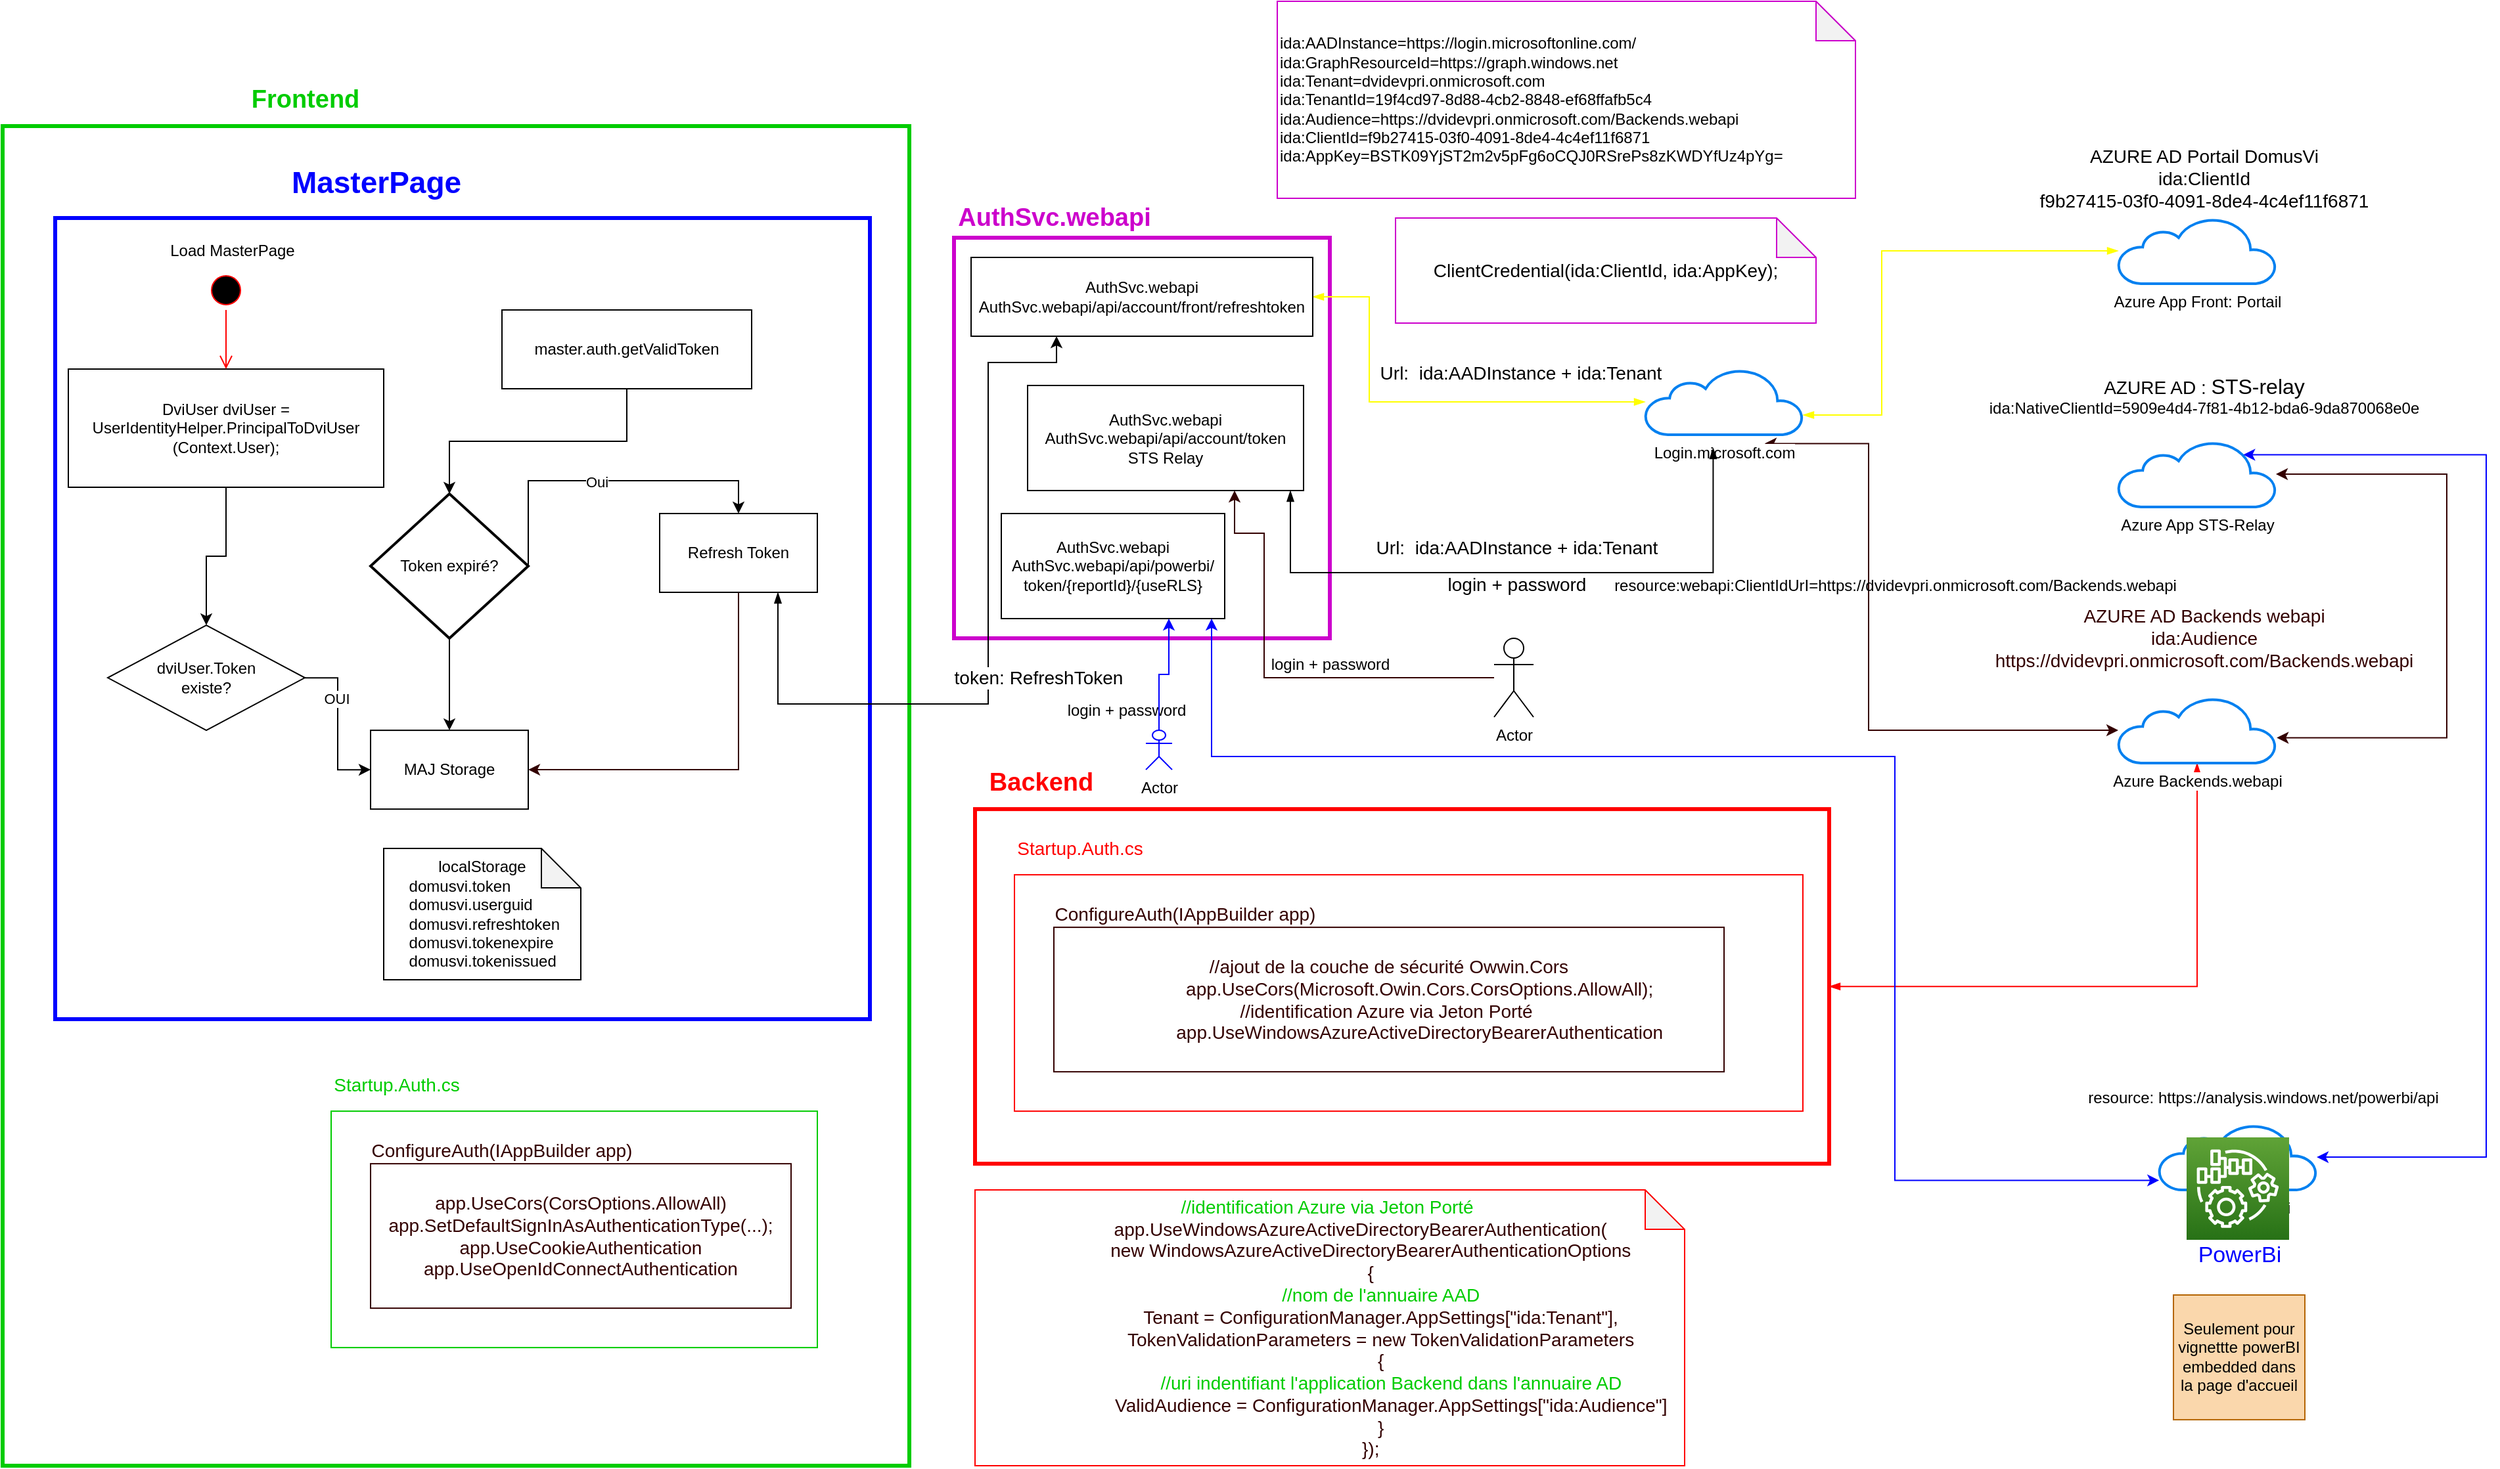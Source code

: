 <mxfile version="13.7.3" type="device" pages="3"><diagram id="mzvX_G4j-OGyzRgHQ0ts" name="Gestion Token"><mxGraphModel dx="1847" dy="588" grid="1" gridSize="10" guides="1" tooltips="1" connect="1" arrows="1" fold="1" page="1" pageScale="1" pageWidth="827" pageHeight="1169" math="0" shadow="0"><root><mxCell id="0"/><mxCell id="1" parent="0"/><mxCell id="kysP2_PFu-8Up1t_TL4e-72" value="&lt;font style=&quot;font-size: 14px&quot;&gt;Url:&amp;nbsp; ida:AADInstance + ida:Tenant&lt;br&gt;login + password&lt;br&gt;&lt;/font&gt;" style="edgeLabel;html=1;align=center;verticalAlign=middle;resizable=0;points=[];fontSize=23;" parent="1" vertex="1" connectable="0"><mxGeometry x="690.002" y="405" as="geometry"><mxPoint x="2" y="37" as="offset"/></mxGeometry></mxCell><mxCell id="kysP2_PFu-8Up1t_TL4e-67" value="" style="rounded=0;whiteSpace=wrap;html=1;align=center;fillColor=none;strokeWidth=3;strokeColor=#CC00CC;" parent="1" vertex="1"><mxGeometry x="264" y="195" width="286" height="305" as="geometry"/></mxCell><mxCell id="kysP2_PFu-8Up1t_TL4e-64" style="edgeStyle=orthogonalEdgeStyle;rounded=0;orthogonalLoop=1;jettySize=auto;html=1;startArrow=blockThin;startFill=1;endArrow=blockThin;endFill=1;fontSize=14;fontColor=#00CC00;strokeColor=#FF0000;" parent="1" source="kysP2_PFu-8Up1t_TL4e-59" target="kysP2_PFu-8Up1t_TL4e-5" edge="1"><mxGeometry relative="1" as="geometry"/></mxCell><mxCell id="kysP2_PFu-8Up1t_TL4e-59" value="" style="rounded=0;whiteSpace=wrap;html=1;align=center;fillColor=none;strokeWidth=3;strokeColor=#FF0000;" parent="1" vertex="1"><mxGeometry x="280" y="630.06" width="650" height="270" as="geometry"/></mxCell><mxCell id="kysP2_PFu-8Up1t_TL4e-41" value="" style="rounded=0;whiteSpace=wrap;html=1;align=center;fillColor=none;strokeWidth=3;strokeColor=#00CC00;" parent="1" vertex="1"><mxGeometry x="-460" y="110" width="690" height="1020" as="geometry"/></mxCell><mxCell id="kysP2_PFu-8Up1t_TL4e-17" value="" style="rounded=0;whiteSpace=wrap;html=1;align=center;fillColor=none;strokeWidth=3;strokeColor=#0000FF;" parent="1" vertex="1"><mxGeometry x="-420" y="180" width="620" height="610" as="geometry"/></mxCell><mxCell id="kysP2_PFu-8Up1t_TL4e-2" value="Azure App Front: Portail" style="html=1;verticalLabelPosition=bottom;align=center;labelBackgroundColor=#ffffff;verticalAlign=top;strokeWidth=2;strokeColor=#0080F0;shadow=0;dashed=0;shape=mxgraph.ios7.icons.cloud;" parent="1" vertex="1"><mxGeometry x="1150" y="180" width="120" height="50" as="geometry"/></mxCell><mxCell id="qu-KlJPZAXGwBRb_tWHG-12" style="edgeStyle=elbowEdgeStyle;rounded=0;orthogonalLoop=1;jettySize=auto;html=1;entryX=0.758;entryY=1.135;entryDx=0;entryDy=0;entryPerimeter=0;startArrow=classic;startFill=1;strokeColor=#330000;" parent="1" source="kysP2_PFu-8Up1t_TL4e-5" target="kysP2_PFu-8Up1t_TL4e-6" edge="1"><mxGeometry relative="1" as="geometry"><Array as="points"><mxPoint x="960" y="460"/></Array></mxGeometry></mxCell><mxCell id="kysP2_PFu-8Up1t_TL4e-5" value="Azure Backends.webapi" style="html=1;verticalLabelPosition=bottom;align=center;labelBackgroundColor=#ffffff;verticalAlign=top;strokeWidth=2;strokeColor=#0080F0;shadow=0;dashed=0;shape=mxgraph.ios7.icons.cloud;" parent="1" vertex="1"><mxGeometry x="1150" y="545" width="120" height="50" as="geometry"/></mxCell><mxCell id="kysP2_PFu-8Up1t_TL4e-33" style="edgeStyle=orthogonalEdgeStyle;rounded=0;orthogonalLoop=1;jettySize=auto;html=1;entryX=1;entryY=0.5;entryDx=0;entryDy=0;startArrow=blockThin;startFill=1;endArrow=blockThin;endFill=1;fontSize=23;strokeColor=#FFFF00;" parent="1" source="kysP2_PFu-8Up1t_TL4e-6" target="kysP2_PFu-8Up1t_TL4e-8" edge="1"><mxGeometry relative="1" as="geometry"><Array as="points"><mxPoint x="580" y="320"/><mxPoint x="580" y="240"/></Array></mxGeometry></mxCell><mxCell id="kysP2_PFu-8Up1t_TL4e-34" value="&lt;font style=&quot;font-size: 14px&quot;&gt;Url:&amp;nbsp; ida:AADInstance + ida:Tenant&lt;/font&gt;" style="edgeLabel;html=1;align=center;verticalAlign=middle;resizable=0;points=[];fontSize=23;" parent="kysP2_PFu-8Up1t_TL4e-33" vertex="1" connectable="0"><mxGeometry x="-0.221" y="2" relative="1" as="geometry"><mxPoint x="34.71" y="-27" as="offset"/></mxGeometry></mxCell><mxCell id="kysP2_PFu-8Up1t_TL4e-38" style="edgeStyle=orthogonalEdgeStyle;rounded=0;orthogonalLoop=1;jettySize=auto;html=1;startArrow=blockThin;startFill=1;endArrow=blockThin;endFill=1;fontSize=14;strokeColor=#FFFF00;" parent="1" source="kysP2_PFu-8Up1t_TL4e-6" target="kysP2_PFu-8Up1t_TL4e-2" edge="1"><mxGeometry relative="1" as="geometry"><Array as="points"><mxPoint x="970" y="330"/><mxPoint x="970" y="205"/></Array></mxGeometry></mxCell><mxCell id="kysP2_PFu-8Up1t_TL4e-6" value="Login.microsoft.com" style="html=1;verticalLabelPosition=bottom;align=center;labelBackgroundColor=#ffffff;verticalAlign=top;strokeWidth=2;strokeColor=#0080F0;shadow=0;dashed=0;shape=mxgraph.ios7.icons.cloud;" parent="1" vertex="1"><mxGeometry x="790" y="295" width="120" height="50" as="geometry"/></mxCell><mxCell id="kysP2_PFu-8Up1t_TL4e-7" value="&lt;div&gt;ida:AADInstance=https://login.microsoftonline.com/&lt;/div&gt;&lt;div&gt;ida:GraphResourceId=https://graph.windows.net&lt;/div&gt;&lt;div&gt;ida:Tenant=dvidevpri.onmicrosoft.com&lt;/div&gt;&lt;div&gt;ida:TenantId=19f4cd97-8d88-4cb2-8848-ef68ffafb5c4&lt;/div&gt;&lt;div&gt;ida:Audience=https://dvidevpri.onmicrosoft.com/Backends.webapi&lt;/div&gt;&lt;div&gt;ida:ClientId=f9b27415-03f0-4091-8de4-4c4ef11f6871&lt;/div&gt;&lt;div&gt;ida:AppKey=BSTK09YjST2m2v5pFg6oCQJ0RSrePs8zKWDYfUz4pYg=&lt;br&gt;&lt;/div&gt;" style="shape=note;whiteSpace=wrap;html=1;backgroundOutline=1;darkOpacity=0.05;align=left;strokeColor=#CC00CC;" parent="1" vertex="1"><mxGeometry x="510" y="15" width="440" height="150" as="geometry"/></mxCell><mxCell id="kysP2_PFu-8Up1t_TL4e-8" value="AuthSvc.webapi&lt;br&gt;AuthSvc.webapi/api/account/front/refreshtoken" style="rounded=0;whiteSpace=wrap;html=1;" parent="1" vertex="1"><mxGeometry x="277" y="210" width="260" height="60" as="geometry"/></mxCell><mxCell id="kysP2_PFu-8Up1t_TL4e-12" style="edgeStyle=elbowEdgeStyle;rounded=0;orthogonalLoop=1;jettySize=auto;html=1;entryX=0.5;entryY=0;entryDx=0;entryDy=0;exitX=1;exitY=0.5;exitDx=0;exitDy=0;exitPerimeter=0;" parent="1" source="kysP2_PFu-8Up1t_TL4e-11" target="kysP2_PFu-8Up1t_TL4e-14" edge="1"><mxGeometry relative="1" as="geometry"><mxPoint x="45" y="440.06" as="sourcePoint"/><mxPoint x="205" y="380.06" as="targetPoint"/><Array as="points"><mxPoint x="30" y="380"/></Array></mxGeometry></mxCell><mxCell id="kysP2_PFu-8Up1t_TL4e-13" value="Oui" style="edgeLabel;html=1;align=center;verticalAlign=middle;resizable=0;points=[];" parent="kysP2_PFu-8Up1t_TL4e-12" vertex="1" connectable="0"><mxGeometry x="-0.067" y="-1" relative="1" as="geometry"><mxPoint as="offset"/></mxGeometry></mxCell><mxCell id="kysP2_PFu-8Up1t_TL4e-26" style="edgeStyle=orthogonalEdgeStyle;rounded=0;orthogonalLoop=1;jettySize=auto;html=1;entryX=0.5;entryY=0;entryDx=0;entryDy=0;fontSize=23;" parent="1" source="kysP2_PFu-8Up1t_TL4e-11" target="kysP2_PFu-8Up1t_TL4e-25" edge="1"><mxGeometry relative="1" as="geometry"/></mxCell><mxCell id="kysP2_PFu-8Up1t_TL4e-11" value="Token expiré?" style="strokeWidth=2;html=1;shape=mxgraph.flowchart.decision;whiteSpace=wrap;align=center;" parent="1" vertex="1"><mxGeometry x="-180" y="390.0" width="120" height="110" as="geometry"/></mxCell><mxCell id="kysP2_PFu-8Up1t_TL4e-15" style="edgeStyle=orthogonalEdgeStyle;rounded=0;orthogonalLoop=1;jettySize=auto;html=1;entryX=0.25;entryY=1;entryDx=0;entryDy=0;startArrow=blockThin;startFill=1;exitX=0.75;exitY=1;exitDx=0;exitDy=0;" parent="1" source="kysP2_PFu-8Up1t_TL4e-14" target="kysP2_PFu-8Up1t_TL4e-8" edge="1"><mxGeometry relative="1" as="geometry"><Array as="points"><mxPoint x="130" y="550"/><mxPoint x="290" y="550"/><mxPoint x="290" y="290"/><mxPoint x="342" y="290"/></Array></mxGeometry></mxCell><mxCell id="kysP2_PFu-8Up1t_TL4e-36" value="token:&amp;nbsp;RefreshToken" style="edgeLabel;html=1;align=center;verticalAlign=middle;resizable=0;points=[];fontSize=14;" parent="kysP2_PFu-8Up1t_TL4e-15" vertex="1" connectable="0"><mxGeometry x="-0.25" y="-2" relative="1" as="geometry"><mxPoint x="66" y="-21.94" as="offset"/></mxGeometry></mxCell><mxCell id="kysP2_PFu-8Up1t_TL4e-14" value="Refresh Token" style="rounded=0;whiteSpace=wrap;html=1;" parent="1" vertex="1"><mxGeometry x="40" y="405.0" width="120" height="60" as="geometry"/></mxCell><mxCell id="kysP2_PFu-8Up1t_TL4e-18" value="&lt;span style=&quot;text-align: left ; font-size: 23px&quot;&gt;&lt;b&gt;&lt;font color=&quot;#0000ff&quot;&gt;MasterPage&lt;/font&gt;&lt;/b&gt;&lt;/span&gt;" style="text;html=1;strokeColor=none;fillColor=none;align=center;verticalAlign=middle;whiteSpace=wrap;rounded=0;fontSize=23;" parent="1" vertex="1"><mxGeometry x="-200" y="140" width="49" height="25" as="geometry"/></mxCell><mxCell id="kysP2_PFu-8Up1t_TL4e-22" style="edgeStyle=orthogonalEdgeStyle;rounded=0;orthogonalLoop=1;jettySize=auto;html=1;entryX=0.5;entryY=0;entryDx=0;entryDy=0;entryPerimeter=0;fontSize=23;" parent="1" source="kysP2_PFu-8Up1t_TL4e-19" target="kysP2_PFu-8Up1t_TL4e-11" edge="1"><mxGeometry relative="1" as="geometry"/></mxCell><mxCell id="kysP2_PFu-8Up1t_TL4e-19" value="&lt;span style=&quot;text-align: left&quot;&gt;master.auth.getValidToken&lt;/span&gt;" style="rounded=0;whiteSpace=wrap;html=1;" parent="1" vertex="1"><mxGeometry x="-80" y="250" width="190" height="60" as="geometry"/></mxCell><mxCell id="qu-KlJPZAXGwBRb_tWHG-6" style="edgeStyle=elbowEdgeStyle;rounded=0;orthogonalLoop=1;jettySize=auto;html=1;entryX=0.5;entryY=1;entryDx=0;entryDy=0;strokeColor=#330000;startArrow=classic;startFill=1;endArrow=none;endFill=0;" parent="1" source="kysP2_PFu-8Up1t_TL4e-25" target="kysP2_PFu-8Up1t_TL4e-14" edge="1"><mxGeometry relative="1" as="geometry"><Array as="points"><mxPoint x="100" y="550"/></Array></mxGeometry></mxCell><mxCell id="kysP2_PFu-8Up1t_TL4e-25" value="MAJ Storage" style="rounded=0;whiteSpace=wrap;html=1;" parent="1" vertex="1"><mxGeometry x="-180" y="570.06" width="120" height="60" as="geometry"/></mxCell><mxCell id="kysP2_PFu-8Up1t_TL4e-35" value="ClientCredential(ida:ClientId, ida:AppKey);" style="shape=note;whiteSpace=wrap;html=1;backgroundOutline=1;darkOpacity=0.05;strokeWidth=1;fillColor=none;fontSize=14;align=center;strokeColor=#CC00CC;" parent="1" vertex="1"><mxGeometry x="600" y="180" width="320" height="80" as="geometry"/></mxCell><mxCell id="kysP2_PFu-8Up1t_TL4e-39" value="&lt;span&gt;AZURE AD Portail DomusVi&lt;br&gt;ida:ClientId&lt;br&gt;f9b27415-03f0-4091-8de4-4c4ef11f6871&lt;br&gt;&lt;/span&gt;" style="text;html=1;align=center;verticalAlign=middle;resizable=0;points=[];autosize=1;fontSize=14;" parent="1" vertex="1"><mxGeometry x="1080" y="120" width="270" height="60" as="geometry"/></mxCell><mxCell id="kysP2_PFu-8Up1t_TL4e-42" value="&lt;font style=&quot;font-size: 19px&quot; color=&quot;#00cc00&quot;&gt;&lt;b&gt;Frontend&lt;/b&gt;&lt;/font&gt;" style="text;html=1;align=center;verticalAlign=middle;resizable=0;points=[];autosize=1;fontSize=14;" parent="1" vertex="1"><mxGeometry x="-280" y="80" width="100" height="20" as="geometry"/></mxCell><mxCell id="kysP2_PFu-8Up1t_TL4e-44" value="&lt;span&gt;&lt;br&gt;&lt;/span&gt;" style="rounded=0;whiteSpace=wrap;html=1;strokeWidth=1;fillColor=none;fontSize=14;align=center;fontColor=#FF0000;strokeColor=#00CC00;" parent="1" vertex="1"><mxGeometry x="-210" y="860.06" width="370" height="180" as="geometry"/></mxCell><UserObject label="Startup.Auth.cs" link="Startup.Auth.cs" id="kysP2_PFu-8Up1t_TL4e-46"><mxCell style="text;html=1;strokeColor=none;fillColor=none;align=center;verticalAlign=middle;whiteSpace=wrap;rounded=0;fontSize=14;fontColor=#00CC00;" parent="1" vertex="1"><mxGeometry x="-180" y="830.06" width="40" height="20" as="geometry"/></mxCell></UserObject><mxCell id="kysP2_PFu-8Up1t_TL4e-49" style="edgeStyle=orthogonalEdgeStyle;rounded=0;orthogonalLoop=1;jettySize=auto;html=1;exitX=0.5;exitY=1;exitDx=0;exitDy=0;startArrow=blockThin;startFill=1;endArrow=blockThin;endFill=1;fontSize=14;fontColor=#FF0000;" parent="1" source="kysP2_PFu-8Up1t_TL4e-46" target="kysP2_PFu-8Up1t_TL4e-46" edge="1"><mxGeometry relative="1" as="geometry"/></mxCell><mxCell id="kysP2_PFu-8Up1t_TL4e-50" value="app.UseCors(CorsOptions.AllowAll)&lt;br&gt;app.SetDefaultSignInAsAuthenticationType(...);&lt;br&gt;app.UseCookieAuthentication&lt;br&gt;app.UseOpenIdConnectAuthentication" style="rounded=0;whiteSpace=wrap;html=1;strokeWidth=1;fillColor=none;fontSize=14;align=center;strokeColor=#330000;fontColor=#330000;" parent="1" vertex="1"><mxGeometry x="-180" y="900.06" width="320" height="110" as="geometry"/></mxCell><mxCell id="kysP2_PFu-8Up1t_TL4e-52" value="ConfigureAuth(IAppBuilder app)" style="text;html=1;strokeColor=none;fillColor=none;align=center;verticalAlign=middle;whiteSpace=wrap;rounded=0;fontSize=14;fontColor=#330000;" parent="1" vertex="1"><mxGeometry x="-185" y="880.06" width="210" height="20" as="geometry"/></mxCell><mxCell id="kysP2_PFu-8Up1t_TL4e-54" value="&lt;span&gt;&lt;br&gt;&lt;/span&gt;" style="rounded=0;whiteSpace=wrap;html=1;strokeWidth=1;fillColor=none;fontSize=14;align=center;fontColor=#FF0000;strokeColor=#FF0000;" parent="1" vertex="1"><mxGeometry x="310" y="680.06" width="600" height="180" as="geometry"/></mxCell><UserObject label="Startup.Auth.cs" link="Startup.Auth.cs" id="kysP2_PFu-8Up1t_TL4e-55"><mxCell style="text;html=1;strokeColor=none;fillColor=none;align=center;verticalAlign=middle;whiteSpace=wrap;rounded=0;fontSize=14;fontColor=#FF0000;" parent="1" vertex="1"><mxGeometry x="340" y="650.06" width="40" height="20" as="geometry"/></mxCell></UserObject><mxCell id="kysP2_PFu-8Up1t_TL4e-56" value="&lt;div&gt;&lt;div&gt;//ajout de la couche de sécurité Owwin.Cors&lt;/div&gt;&lt;div style=&quot;&quot;&gt;&amp;nbsp; &amp;nbsp; &amp;nbsp; &amp;nbsp; &amp;nbsp; &amp;nbsp; app.UseCors(Microsoft.Owin.Cors.CorsOptions.AllowAll);&lt;/div&gt;&lt;/div&gt;&lt;div&gt;&lt;div&gt;//identification Azure via Jeton Porté&amp;nbsp;&lt;/div&gt;&lt;div style=&quot;&quot;&gt;&amp;nbsp; &amp;nbsp; &amp;nbsp; &amp;nbsp; &amp;nbsp; &amp;nbsp; app.UseWindowsAzureActiveDirectoryBearerAuthentication&lt;/div&gt;&lt;/div&gt;" style="rounded=0;whiteSpace=wrap;html=1;strokeWidth=1;fillColor=none;fontSize=14;align=center;strokeColor=#330000;fontColor=#330000;" parent="1" vertex="1"><mxGeometry x="340" y="720.06" width="510" height="110" as="geometry"/></mxCell><mxCell id="kysP2_PFu-8Up1t_TL4e-57" value="ConfigureAuth(IAppBuilder app)" style="text;html=1;strokeColor=none;fillColor=none;align=center;verticalAlign=middle;whiteSpace=wrap;rounded=0;fontSize=14;fontColor=#330000;" parent="1" vertex="1"><mxGeometry x="335" y="700.06" width="210" height="20" as="geometry"/></mxCell><mxCell id="kysP2_PFu-8Up1t_TL4e-58" value="&lt;div&gt;&lt;font color=&quot;#00cc00&quot;&gt;//identification Azure via Jeton Porté&amp;nbsp;&lt;/font&gt;&lt;/div&gt;&lt;div&gt;&amp;nbsp; &amp;nbsp; &amp;nbsp; &amp;nbsp; &amp;nbsp; &amp;nbsp; app.UseWindowsAzureActiveDirectoryBearerAuthentication(&lt;/div&gt;&lt;div&gt;&amp;nbsp; &amp;nbsp; &amp;nbsp; &amp;nbsp; &amp;nbsp; &amp;nbsp; &amp;nbsp; &amp;nbsp; new WindowsAzureActiveDirectoryBearerAuthenticationOptions&lt;/div&gt;&lt;div&gt;&amp;nbsp; &amp;nbsp; &amp;nbsp; &amp;nbsp; &amp;nbsp; &amp;nbsp; &amp;nbsp; &amp;nbsp; {&lt;/div&gt;&lt;div&gt;&amp;nbsp; &amp;nbsp; &amp;nbsp; &amp;nbsp; &amp;nbsp; &amp;nbsp; &amp;nbsp; &amp;nbsp; &amp;nbsp; &amp;nbsp; &lt;font color=&quot;#00cc00&quot;&gt;//nom de l'annuaire AAD&lt;/font&gt;&lt;/div&gt;&lt;div&gt;&amp;nbsp; &amp;nbsp; &amp;nbsp; &amp;nbsp; &amp;nbsp; &amp;nbsp; &amp;nbsp; &amp;nbsp; &amp;nbsp; &amp;nbsp; Tenant = ConfigurationManager.AppSettings[&quot;ida:Tenant&quot;],&lt;/div&gt;&lt;div&gt;&amp;nbsp; &amp;nbsp; &amp;nbsp; &amp;nbsp; &amp;nbsp; &amp;nbsp; &amp;nbsp; &amp;nbsp; &amp;nbsp; &amp;nbsp; TokenValidationParameters = new TokenValidationParameters&lt;/div&gt;&lt;div&gt;&amp;nbsp; &amp;nbsp; &amp;nbsp; &amp;nbsp; &amp;nbsp; &amp;nbsp; &amp;nbsp; &amp;nbsp; &amp;nbsp; &amp;nbsp; {&lt;/div&gt;&lt;div&gt;&amp;nbsp; &amp;nbsp; &amp;nbsp; &amp;nbsp; &amp;nbsp; &amp;nbsp; &amp;nbsp; &amp;nbsp; &amp;nbsp; &amp;nbsp; &amp;nbsp; &amp;nbsp;&lt;font color=&quot;#00cc00&quot;&gt; //uri indentifiant l'application Backend dans l'annuaire AD&lt;/font&gt;&lt;/div&gt;&lt;div&gt;&amp;nbsp; &amp;nbsp; &amp;nbsp; &amp;nbsp; &amp;nbsp; &amp;nbsp; &amp;nbsp; &amp;nbsp; &amp;nbsp; &amp;nbsp; &amp;nbsp; &amp;nbsp; ValidAudience = ConfigurationManager.AppSettings[&quot;ida:Audience&quot;]&lt;/div&gt;&lt;div&gt;&amp;nbsp; &amp;nbsp; &amp;nbsp; &amp;nbsp; &amp;nbsp; &amp;nbsp; &amp;nbsp; &amp;nbsp; &amp;nbsp; &amp;nbsp; }&lt;/div&gt;&lt;div&gt;&amp;nbsp; &amp;nbsp; &amp;nbsp; &amp;nbsp; &amp;nbsp; &amp;nbsp; &amp;nbsp; &amp;nbsp; });&lt;/div&gt;" style="shape=note;whiteSpace=wrap;html=1;backgroundOutline=1;darkOpacity=0.05;strokeWidth=1;fillColor=none;fontSize=14;fontColor=#330000;align=center;strokeColor=#FF0000;" parent="1" vertex="1"><mxGeometry x="280" y="920.06" width="540" height="209.94" as="geometry"/></mxCell><mxCell id="kysP2_PFu-8Up1t_TL4e-61" value="&lt;font style=&quot;font-size: 19px&quot; color=&quot;#ff0000&quot;&gt;&lt;b&gt;Backend&lt;/b&gt;&lt;/font&gt;" style="text;html=1;align=center;verticalAlign=middle;resizable=0;points=[];autosize=1;fontSize=14;" parent="1" vertex="1"><mxGeometry x="285" y="600.06" width="90" height="20" as="geometry"/></mxCell><mxCell id="kysP2_PFu-8Up1t_TL4e-62" value="&lt;font color=&quot;#330000&quot;&gt;AZURE AD Backends webapi&lt;br&gt;ida:Audience&lt;/font&gt;&lt;br&gt;&lt;font color=&quot;#330000&quot;&gt;https://dvidevpri.onmicrosoft.com/Backends.webapi&lt;/font&gt;" style="text;html=1;align=center;verticalAlign=middle;resizable=0;points=[];autosize=1;fontSize=14;fontColor=#00CC00;" parent="1" vertex="1"><mxGeometry x="1050" y="470.0" width="330" height="60" as="geometry"/></mxCell><mxCell id="kysP2_PFu-8Up1t_TL4e-70" style="edgeStyle=orthogonalEdgeStyle;rounded=0;orthogonalLoop=1;jettySize=auto;html=1;entryX=0.431;entryY=1.201;entryDx=0;entryDy=0;entryPerimeter=0;startArrow=blockThin;startFill=1;endArrow=blockThin;endFill=1;fontSize=14;fontColor=#FF0000;" parent="1" source="kysP2_PFu-8Up1t_TL4e-66" target="kysP2_PFu-8Up1t_TL4e-6" edge="1"><mxGeometry relative="1" as="geometry"><Array as="points"><mxPoint x="520" y="450"/><mxPoint x="842" y="450"/></Array></mxGeometry></mxCell><mxCell id="kysP2_PFu-8Up1t_TL4e-66" value="AuthSvc.webapi&lt;br&gt;AuthSvc.webapi/api/account/token&lt;br&gt;STS Relay" style="rounded=0;whiteSpace=wrap;html=1;" parent="1" vertex="1"><mxGeometry x="320" y="307.5" width="210" height="80" as="geometry"/></mxCell><mxCell id="qu-KlJPZAXGwBRb_tWHG-11" style="edgeStyle=elbowEdgeStyle;rounded=0;orthogonalLoop=1;jettySize=auto;html=1;entryX=1.005;entryY=0.615;entryDx=0;entryDy=0;entryPerimeter=0;strokeColor=#330000;startArrow=classic;startFill=1;" parent="1" source="kysP2_PFu-8Up1t_TL4e-69" target="kysP2_PFu-8Up1t_TL4e-5" edge="1"><mxGeometry relative="1" as="geometry"><Array as="points"><mxPoint x="1400" y="480"/></Array></mxGeometry></mxCell><mxCell id="kysP2_PFu-8Up1t_TL4e-69" value="Azure App STS-Relay" style="html=1;verticalLabelPosition=bottom;align=center;labelBackgroundColor=#ffffff;verticalAlign=top;strokeWidth=2;strokeColor=#0080F0;shadow=0;dashed=0;shape=mxgraph.ios7.icons.cloud;" parent="1" vertex="1"><mxGeometry x="1150" y="350" width="120" height="50" as="geometry"/></mxCell><mxCell id="kysP2_PFu-8Up1t_TL4e-73" value="&lt;font style=&quot;font-size: 19px&quot;&gt;&lt;b&gt;AuthSvc.webapi&lt;/b&gt;&lt;/font&gt;" style="text;html=1;align=center;verticalAlign=middle;resizable=0;points=[];autosize=1;fontSize=14;fontColor=#CC00CC;" parent="1" vertex="1"><mxGeometry x="260" y="170.0" width="160" height="20" as="geometry"/></mxCell><mxCell id="qu-KlJPZAXGwBRb_tWHG-2" style="edgeStyle=orthogonalEdgeStyle;rounded=0;orthogonalLoop=1;jettySize=auto;html=1;entryX=0.75;entryY=1;entryDx=0;entryDy=0;strokeColor=#330000;" parent="1" source="qu-KlJPZAXGwBRb_tWHG-1" target="kysP2_PFu-8Up1t_TL4e-66" edge="1"><mxGeometry relative="1" as="geometry"><Array as="points"><mxPoint x="500" y="530"/><mxPoint x="500" y="420"/><mxPoint x="478" y="420"/></Array></mxGeometry></mxCell><mxCell id="qu-KlJPZAXGwBRb_tWHG-1" value="Actor" style="shape=umlActor;verticalLabelPosition=bottom;verticalAlign=top;html=1;outlineConnect=0;" parent="1" vertex="1"><mxGeometry x="675" y="500" width="30" height="60" as="geometry"/></mxCell><mxCell id="qu-KlJPZAXGwBRb_tWHG-3" value="login + password" style="text;html=1;align=center;verticalAlign=middle;resizable=0;points=[];autosize=1;" parent="1" vertex="1"><mxGeometry x="495" y="510" width="110" height="20" as="geometry"/></mxCell><mxCell id="qu-KlJPZAXGwBRb_tWHG-4" value="&lt;span style=&quot;font-size: 14px&quot;&gt;AZURE AD :&amp;nbsp;&lt;/span&gt;&lt;span style=&quot;font-family: &amp;#34;az_ea_font&amp;#34; , &amp;#34;segoe ui&amp;#34; , &amp;#34;az_font&amp;#34; , , , &amp;#34;blinkmacsystemfont&amp;#34; , &amp;#34;roboto&amp;#34; , &amp;#34;oxygen&amp;#34; , &amp;#34;ubuntu&amp;#34; , &amp;#34;cantarell&amp;#34; , &amp;#34;open sans&amp;#34; , &amp;#34;helvetica neue&amp;#34; , sans-serif ; font-size: 16px ; background-color: rgb(255 , 255 , 255)&quot;&gt;STS-relay&lt;/span&gt;&lt;br&gt;ida:NativeClientId=5909e4d4-7f81-4b12-bda6-9da870068e0e" style="text;html=1;align=center;verticalAlign=middle;resizable=0;points=[];autosize=1;" parent="1" vertex="1"><mxGeometry x="1045" y="300" width="340" height="30" as="geometry"/></mxCell><mxCell id="qu-KlJPZAXGwBRb_tWHG-7" value="&lt;span style=&quot;text-align: left&quot;&gt;localStorage&lt;/span&gt;&lt;br style=&quot;text-align: left&quot;&gt;&lt;div style=&quot;text-align: left&quot;&gt;&amp;nbsp;domusvi.token&lt;/div&gt;&lt;div style=&quot;text-align: left&quot;&gt;&amp;nbsp;domusvi.userguid&lt;/div&gt;&lt;div style=&quot;text-align: left&quot;&gt;&amp;nbsp;domusvi.refreshtoken&lt;/div&gt;&lt;div style=&quot;text-align: left&quot;&gt;&amp;nbsp;domusvi.tokenexpire&lt;/div&gt;&lt;div style=&quot;text-align: left&quot;&gt;&amp;nbsp;domusvi.tokenissued&lt;/div&gt;" style="shape=note;whiteSpace=wrap;html=1;backgroundOutline=1;darkOpacity=0.05;" parent="1" vertex="1"><mxGeometry x="-170" y="660.06" width="150" height="99.94" as="geometry"/></mxCell><mxCell id="qu-KlJPZAXGwBRb_tWHG-17" style="edgeStyle=elbowEdgeStyle;rounded=0;orthogonalLoop=1;jettySize=auto;html=1;entryX=0.793;entryY=0.205;entryDx=0;entryDy=0;entryPerimeter=0;startArrow=classic;startFill=1;strokeColor=#0000FF;" parent="1" source="qu-KlJPZAXGwBRb_tWHG-13" target="kysP2_PFu-8Up1t_TL4e-69" edge="1"><mxGeometry relative="1" as="geometry"><Array as="points"><mxPoint x="1430" y="590"/><mxPoint x="1440" y="630"/><mxPoint x="1500" y="550"/></Array></mxGeometry></mxCell><mxCell id="qu-KlJPZAXGwBRb_tWHG-13" value="Azure PowerBi" style="html=1;verticalLabelPosition=bottom;align=center;labelBackgroundColor=#ffffff;verticalAlign=top;strokeWidth=2;strokeColor=#0080F0;shadow=0;dashed=0;shape=mxgraph.ios7.icons.cloud;" parent="1" vertex="1"><mxGeometry x="1181" y="870.06" width="120" height="50" as="geometry"/></mxCell><mxCell id="qu-KlJPZAXGwBRb_tWHG-16" value="resource:webapi:ClientIdUrI=https://dvidevpri.onmicrosoft.com/Backends.webapi" style="text;html=1;align=center;verticalAlign=middle;resizable=0;points=[];autosize=1;" parent="1" vertex="1"><mxGeometry x="760" y="450" width="440" height="20" as="geometry"/></mxCell><mxCell id="qu-KlJPZAXGwBRb_tWHG-18" value="resource: https://analysis.windows.net/powerbi/api" style="text;html=1;align=center;verticalAlign=middle;resizable=0;points=[];autosize=1;" parent="1" vertex="1"><mxGeometry x="1120" y="840.06" width="280" height="20" as="geometry"/></mxCell><mxCell id="qu-KlJPZAXGwBRb_tWHG-37" value="" style="outlineConnect=0;fontColor=#232F3E;gradientColor=#60A337;gradientDirection=north;fillColor=#277116;strokeColor=#ffffff;dashed=0;verticalLabelPosition=bottom;verticalAlign=top;align=center;html=1;fontSize=12;fontStyle=0;aspect=fixed;shape=mxgraph.aws4.resourceIcon;resIcon=mxgraph.aws4.iot_things_graph;" parent="1" vertex="1"><mxGeometry x="1202" y="880.06" width="78" height="78" as="geometry"/></mxCell><mxCell id="qu-KlJPZAXGwBRb_tWHG-40" value="&lt;font style=&quot;font-size: 17px&quot; color=&quot;#0000ff&quot;&gt;PowerBi&lt;/font&gt;" style="text;html=1;align=center;verticalAlign=middle;resizable=0;points=[];autosize=1;" parent="1" vertex="1"><mxGeometry x="1202" y="960" width="80" height="20" as="geometry"/></mxCell><mxCell id="qu-KlJPZAXGwBRb_tWHG-41" value="login + password" style="text;html=1;align=center;verticalAlign=middle;resizable=0;points=[];autosize=1;" parent="1" vertex="1"><mxGeometry x="340" y="545" width="110" height="20" as="geometry"/></mxCell><mxCell id="Rf5Gid3-zT5W6RwlgHNR-1" value="Seulement pour vignettte powerBI embedded dans la page d'accueil" style="text;html=1;strokeColor=#b46504;fillColor=#fad7ac;align=center;verticalAlign=middle;whiteSpace=wrap;rounded=0;" parent="1" vertex="1"><mxGeometry x="1192" y="1000" width="100" height="94.97" as="geometry"/></mxCell><mxCell id="ONyvuDYQGQQWjGsfYUGV-3" style="edgeStyle=orthogonalEdgeStyle;rounded=0;orthogonalLoop=1;jettySize=auto;html=1;entryX=0.001;entryY=0.853;entryDx=0;entryDy=0;entryPerimeter=0;strokeColor=#0000FF;startArrow=classic;startFill=1;" parent="1" source="ONyvuDYQGQQWjGsfYUGV-1" target="qu-KlJPZAXGwBRb_tWHG-13" edge="1"><mxGeometry relative="1" as="geometry"><Array as="points"><mxPoint x="460" y="590"/><mxPoint x="980" y="590"/><mxPoint x="980" y="913"/></Array></mxGeometry></mxCell><mxCell id="ONyvuDYQGQQWjGsfYUGV-1" value="AuthSvc.webapi&lt;br&gt;AuthSvc.webapi/api/powerbi/&lt;br&gt;token/{reportId}/{useRLS}&lt;br&gt;" style="rounded=0;whiteSpace=wrap;html=1;" parent="1" vertex="1"><mxGeometry x="300" y="405" width="170" height="80" as="geometry"/></mxCell><mxCell id="ONyvuDYQGQQWjGsfYUGV-5" style="edgeStyle=orthogonalEdgeStyle;rounded=0;orthogonalLoop=1;jettySize=auto;html=1;entryX=0.75;entryY=1;entryDx=0;entryDy=0;startArrow=none;startFill=0;strokeColor=#0000FF;endArrow=classic;endFill=1;" parent="1" source="ONyvuDYQGQQWjGsfYUGV-4" target="ONyvuDYQGQQWjGsfYUGV-1" edge="1"><mxGeometry relative="1" as="geometry"/></mxCell><mxCell id="ONyvuDYQGQQWjGsfYUGV-4" value="Actor" style="shape=umlActor;verticalLabelPosition=bottom;verticalAlign=top;html=1;outlineConnect=0;strokeColor=#0000FF;" parent="1" vertex="1"><mxGeometry x="410" y="570" width="20" height="30.06" as="geometry"/></mxCell><mxCell id="fBr23Dc-itzI8OBR8h5a-10" style="edgeStyle=orthogonalEdgeStyle;rounded=0;orthogonalLoop=1;jettySize=auto;html=1;" edge="1" parent="1" source="fBr23Dc-itzI8OBR8h5a-2" target="fBr23Dc-itzI8OBR8h5a-3"><mxGeometry relative="1" as="geometry"/></mxCell><mxCell id="fBr23Dc-itzI8OBR8h5a-2" value="DviUser dviUser = UserIdentityHelper.PrincipalToDviUser&lt;br&gt;(Context.User);" style="rounded=0;whiteSpace=wrap;html=1;" vertex="1" parent="1"><mxGeometry x="-410" y="295" width="240" height="90" as="geometry"/></mxCell><mxCell id="fBr23Dc-itzI8OBR8h5a-4" style="edgeStyle=orthogonalEdgeStyle;rounded=0;orthogonalLoop=1;jettySize=auto;html=1;entryX=0;entryY=0.5;entryDx=0;entryDy=0;" edge="1" parent="1" source="fBr23Dc-itzI8OBR8h5a-3" target="kysP2_PFu-8Up1t_TL4e-25"><mxGeometry relative="1" as="geometry"/></mxCell><mxCell id="fBr23Dc-itzI8OBR8h5a-5" value="OUI" style="edgeLabel;html=1;align=center;verticalAlign=middle;resizable=0;points=[];" vertex="1" connectable="0" parent="fBr23Dc-itzI8OBR8h5a-4"><mxGeometry x="-0.599" y="-16" relative="1" as="geometry"><mxPoint as="offset"/></mxGeometry></mxCell><mxCell id="fBr23Dc-itzI8OBR8h5a-3" value="dviUser.Token &lt;br&gt;existe?" style="rhombus;whiteSpace=wrap;html=1;" vertex="1" parent="1"><mxGeometry x="-380" y="490.06" width="150" height="80" as="geometry"/></mxCell><mxCell id="fBr23Dc-itzI8OBR8h5a-6" value="" style="ellipse;html=1;shape=startState;fillColor=#000000;strokeColor=#ff0000;" vertex="1" parent="1"><mxGeometry x="-305" y="220" width="30" height="30" as="geometry"/></mxCell><mxCell id="fBr23Dc-itzI8OBR8h5a-7" value="" style="edgeStyle=orthogonalEdgeStyle;html=1;verticalAlign=bottom;endArrow=open;endSize=8;strokeColor=#ff0000;entryX=0.5;entryY=0;entryDx=0;entryDy=0;" edge="1" source="fBr23Dc-itzI8OBR8h5a-6" parent="1" target="fBr23Dc-itzI8OBR8h5a-2"><mxGeometry relative="1" as="geometry"><mxPoint x="-325" y="365" as="targetPoint"/></mxGeometry></mxCell><mxCell id="fBr23Dc-itzI8OBR8h5a-11" value="Load MasterPage" style="text;html=1;strokeColor=none;fillColor=none;align=center;verticalAlign=middle;whiteSpace=wrap;rounded=0;" vertex="1" parent="1"><mxGeometry x="-340" y="195" width="110" height="20" as="geometry"/></mxCell></root></mxGraphModel></diagram><diagram name="Gestion Token MSAL" id="QMbd9wWUPwYPJ-GmqxqP"><mxGraphModel dx="1847" dy="588" grid="1" gridSize="10" guides="1" tooltips="1" connect="1" arrows="1" fold="1" page="1" pageScale="1" pageWidth="827" pageHeight="1169" math="0" shadow="0"><root><mxCell id="OE0ovuaHDY03bTMPoob3-0"/><mxCell id="OE0ovuaHDY03bTMPoob3-1" parent="OE0ovuaHDY03bTMPoob3-0"/><mxCell id="OE0ovuaHDY03bTMPoob3-2" value="&lt;font style=&quot;font-size: 14px&quot;&gt;Url:&amp;nbsp; ida:AADInstance + ida:Tenant&lt;br&gt;login + password&lt;br&gt;&lt;/font&gt;" style="edgeLabel;html=1;align=center;verticalAlign=middle;resizable=0;points=[];fontSize=23;" parent="OE0ovuaHDY03bTMPoob3-1" vertex="1" connectable="0"><mxGeometry x="690.002" y="405" as="geometry"><mxPoint x="2" y="37" as="offset"/></mxGeometry></mxCell><mxCell id="OE0ovuaHDY03bTMPoob3-3" value="" style="rounded=0;whiteSpace=wrap;html=1;align=center;fillColor=none;strokeWidth=3;strokeColor=#CC00CC;" parent="OE0ovuaHDY03bTMPoob3-1" vertex="1"><mxGeometry x="264" y="195" width="286" height="305" as="geometry"/></mxCell><mxCell id="OE0ovuaHDY03bTMPoob3-4" style="edgeStyle=orthogonalEdgeStyle;rounded=0;orthogonalLoop=1;jettySize=auto;html=1;startArrow=blockThin;startFill=1;endArrow=blockThin;endFill=1;fontSize=14;fontColor=#00CC00;strokeColor=#FF0000;" parent="OE0ovuaHDY03bTMPoob3-1" source="OE0ovuaHDY03bTMPoob3-5" target="OE0ovuaHDY03bTMPoob3-10" edge="1"><mxGeometry relative="1" as="geometry"/></mxCell><mxCell id="OE0ovuaHDY03bTMPoob3-5" value="" style="rounded=0;whiteSpace=wrap;html=1;align=center;fillColor=none;strokeWidth=3;strokeColor=#FF0000;" parent="OE0ovuaHDY03bTMPoob3-1" vertex="1"><mxGeometry x="280" y="630.06" width="650" height="270" as="geometry"/></mxCell><mxCell id="OE0ovuaHDY03bTMPoob3-6" value="" style="rounded=0;whiteSpace=wrap;html=1;align=center;fillColor=none;strokeWidth=3;strokeColor=#00CC00;" parent="OE0ovuaHDY03bTMPoob3-1" vertex="1"><mxGeometry x="-490" y="110" width="720" height="1020" as="geometry"/></mxCell><mxCell id="OE0ovuaHDY03bTMPoob3-7" value="" style="rounded=0;whiteSpace=wrap;html=1;align=center;fillColor=none;strokeWidth=3;strokeColor=#0000FF;" parent="OE0ovuaHDY03bTMPoob3-1" vertex="1"><mxGeometry x="-470" y="180" width="670" height="610" as="geometry"/></mxCell><mxCell id="OE0ovuaHDY03bTMPoob3-8" value="Azure App Front: Portail" style="html=1;verticalLabelPosition=bottom;align=center;labelBackgroundColor=#ffffff;verticalAlign=top;strokeWidth=2;strokeColor=#0080F0;shadow=0;dashed=0;shape=mxgraph.ios7.icons.cloud;" parent="OE0ovuaHDY03bTMPoob3-1" vertex="1"><mxGeometry x="1150" y="180" width="120" height="50" as="geometry"/></mxCell><mxCell id="OE0ovuaHDY03bTMPoob3-9" style="edgeStyle=elbowEdgeStyle;rounded=0;orthogonalLoop=1;jettySize=auto;html=1;entryX=0.758;entryY=1.135;entryDx=0;entryDy=0;entryPerimeter=0;startArrow=classic;startFill=1;strokeColor=#330000;" parent="OE0ovuaHDY03bTMPoob3-1" source="OE0ovuaHDY03bTMPoob3-10" target="OE0ovuaHDY03bTMPoob3-14" edge="1"><mxGeometry relative="1" as="geometry"><Array as="points"><mxPoint x="960" y="460"/></Array></mxGeometry></mxCell><mxCell id="OE0ovuaHDY03bTMPoob3-10" value="Azure Backends.webapi" style="html=1;verticalLabelPosition=bottom;align=center;labelBackgroundColor=#ffffff;verticalAlign=top;strokeWidth=2;strokeColor=#0080F0;shadow=0;dashed=0;shape=mxgraph.ios7.icons.cloud;" parent="OE0ovuaHDY03bTMPoob3-1" vertex="1"><mxGeometry x="1150" y="545" width="120" height="50" as="geometry"/></mxCell><mxCell id="OE0ovuaHDY03bTMPoob3-11" style="edgeStyle=orthogonalEdgeStyle;rounded=0;orthogonalLoop=1;jettySize=auto;html=1;entryX=1;entryY=0.5;entryDx=0;entryDy=0;startArrow=blockThin;startFill=1;endArrow=blockThin;endFill=1;fontSize=23;strokeColor=#FFFF00;" parent="OE0ovuaHDY03bTMPoob3-1" source="OE0ovuaHDY03bTMPoob3-14" target="OE0ovuaHDY03bTMPoob3-16" edge="1"><mxGeometry relative="1" as="geometry"><Array as="points"><mxPoint x="580" y="320"/><mxPoint x="580" y="240"/></Array></mxGeometry></mxCell><mxCell id="OE0ovuaHDY03bTMPoob3-12" value="&lt;font style=&quot;font-size: 14px&quot;&gt;Url:&amp;nbsp; ida:AADInstance + ida:Tenant&lt;/font&gt;" style="edgeLabel;html=1;align=center;verticalAlign=middle;resizable=0;points=[];fontSize=23;" parent="OE0ovuaHDY03bTMPoob3-11" vertex="1" connectable="0"><mxGeometry x="-0.221" y="2" relative="1" as="geometry"><mxPoint x="34.71" y="-27" as="offset"/></mxGeometry></mxCell><mxCell id="OE0ovuaHDY03bTMPoob3-13" style="edgeStyle=orthogonalEdgeStyle;rounded=0;orthogonalLoop=1;jettySize=auto;html=1;startArrow=blockThin;startFill=1;endArrow=blockThin;endFill=1;fontSize=14;strokeColor=#FFFF00;" parent="OE0ovuaHDY03bTMPoob3-1" source="OE0ovuaHDY03bTMPoob3-14" target="OE0ovuaHDY03bTMPoob3-8" edge="1"><mxGeometry relative="1" as="geometry"><Array as="points"><mxPoint x="970" y="330"/><mxPoint x="970" y="205"/></Array></mxGeometry></mxCell><mxCell id="OE0ovuaHDY03bTMPoob3-14" value="Login.microsoft.com" style="html=1;verticalLabelPosition=bottom;align=center;labelBackgroundColor=#ffffff;verticalAlign=top;strokeWidth=2;strokeColor=#0080F0;shadow=0;dashed=0;shape=mxgraph.ios7.icons.cloud;" parent="OE0ovuaHDY03bTMPoob3-1" vertex="1"><mxGeometry x="790" y="295" width="120" height="50" as="geometry"/></mxCell><mxCell id="OE0ovuaHDY03bTMPoob3-15" value="&lt;div&gt;ida:AADInstance=https://login.microsoftonline.com/&lt;/div&gt;&lt;div&gt;ida:GraphResourceId=https://graph.windows.net&lt;/div&gt;&lt;div&gt;ida:Tenant=dvidevpri.onmicrosoft.com&lt;/div&gt;&lt;div&gt;ida:TenantId=19f4cd97-8d88-4cb2-8848-ef68ffafb5c4&lt;/div&gt;&lt;div&gt;ida:Audience=https://dvidevpri.onmicrosoft.com/Backends.webapi&lt;/div&gt;&lt;div&gt;ida:ClientId=f9b27415-03f0-4091-8de4-4c4ef11f6871&lt;/div&gt;&lt;div&gt;ida:AppKey=BSTK09YjST2m2v5pFg6oCQJ0RSrePs8zKWDYfUz4pYg=&lt;br&gt;&lt;/div&gt;" style="shape=note;whiteSpace=wrap;html=1;backgroundOutline=1;darkOpacity=0.05;align=left;strokeColor=#CC00CC;" parent="OE0ovuaHDY03bTMPoob3-1" vertex="1"><mxGeometry x="510" y="15" width="440" height="150" as="geometry"/></mxCell><mxCell id="OE0ovuaHDY03bTMPoob3-16" value="AuthSvc.webapi&lt;br&gt;AuthSvc.webapi/api/account/front/refreshtoken" style="rounded=0;whiteSpace=wrap;html=1;" parent="OE0ovuaHDY03bTMPoob3-1" vertex="1"><mxGeometry x="277" y="210" width="260" height="60" as="geometry"/></mxCell><mxCell id="OE0ovuaHDY03bTMPoob3-17" style="edgeStyle=elbowEdgeStyle;rounded=0;orthogonalLoop=1;jettySize=auto;html=1;entryX=0.5;entryY=0;entryDx=0;entryDy=0;exitX=1;exitY=0.5;exitDx=0;exitDy=0;exitPerimeter=0;" parent="OE0ovuaHDY03bTMPoob3-1" source="OE0ovuaHDY03bTMPoob3-20" target="OE0ovuaHDY03bTMPoob3-23" edge="1"><mxGeometry relative="1" as="geometry"><mxPoint x="45" y="440.06" as="sourcePoint"/><mxPoint x="205" y="380.06" as="targetPoint"/><Array as="points"><mxPoint x="30" y="380"/></Array></mxGeometry></mxCell><mxCell id="OE0ovuaHDY03bTMPoob3-18" value="Oui" style="edgeLabel;html=1;align=center;verticalAlign=middle;resizable=0;points=[];" parent="OE0ovuaHDY03bTMPoob3-17" vertex="1" connectable="0"><mxGeometry x="-0.067" y="-1" relative="1" as="geometry"><mxPoint as="offset"/></mxGeometry></mxCell><mxCell id="OE0ovuaHDY03bTMPoob3-19" style="edgeStyle=orthogonalEdgeStyle;rounded=0;orthogonalLoop=1;jettySize=auto;html=1;entryX=0.5;entryY=0;entryDx=0;entryDy=0;fontSize=23;" parent="OE0ovuaHDY03bTMPoob3-1" source="OE0ovuaHDY03bTMPoob3-20" target="OE0ovuaHDY03bTMPoob3-28" edge="1"><mxGeometry relative="1" as="geometry"/></mxCell><mxCell id="OE0ovuaHDY03bTMPoob3-20" value="Token expiré?" style="strokeWidth=2;html=1;shape=mxgraph.flowchart.decision;whiteSpace=wrap;align=center;" parent="OE0ovuaHDY03bTMPoob3-1" vertex="1"><mxGeometry x="-180" y="390.0" width="120" height="110" as="geometry"/></mxCell><mxCell id="OE0ovuaHDY03bTMPoob3-23" value="Lancer iFrame pour générer un nouveau token (au lieu de Refresh Token)&lt;br&gt;&lt;br&gt;portal.webclient/auth/refresh" style="rounded=0;whiteSpace=wrap;html=1;fillColor=#f8cecc;strokeColor=#b85450;" parent="OE0ovuaHDY03bTMPoob3-1" vertex="1"><mxGeometry x="-20" y="405" width="180" height="95" as="geometry"/></mxCell><mxCell id="OE0ovuaHDY03bTMPoob3-24" value="&lt;span style=&quot;text-align: left ; font-size: 23px&quot;&gt;&lt;b&gt;&lt;font color=&quot;#0000ff&quot;&gt;MasterPage&lt;/font&gt;&lt;/b&gt;&lt;/span&gt;" style="text;html=1;strokeColor=none;fillColor=none;align=center;verticalAlign=middle;whiteSpace=wrap;rounded=0;fontSize=23;" parent="OE0ovuaHDY03bTMPoob3-1" vertex="1"><mxGeometry x="-200" y="140" width="49" height="25" as="geometry"/></mxCell><mxCell id="OE0ovuaHDY03bTMPoob3-25" style="edgeStyle=orthogonalEdgeStyle;rounded=0;orthogonalLoop=1;jettySize=auto;html=1;entryX=0.5;entryY=0;entryDx=0;entryDy=0;entryPerimeter=0;fontSize=23;" parent="OE0ovuaHDY03bTMPoob3-1" source="OE0ovuaHDY03bTMPoob3-26" target="OE0ovuaHDY03bTMPoob3-20" edge="1"><mxGeometry relative="1" as="geometry"/></mxCell><mxCell id="OE0ovuaHDY03bTMPoob3-26" value="&lt;span style=&quot;text-align: left&quot;&gt;master.auth.getValidToken&lt;/span&gt;" style="rounded=0;whiteSpace=wrap;html=1;" parent="OE0ovuaHDY03bTMPoob3-1" vertex="1"><mxGeometry x="-80" y="250" width="190" height="60" as="geometry"/></mxCell><mxCell id="OE0ovuaHDY03bTMPoob3-27" style="edgeStyle=elbowEdgeStyle;rounded=0;orthogonalLoop=1;jettySize=auto;html=1;entryX=0.5;entryY=1;entryDx=0;entryDy=0;strokeColor=#330000;startArrow=classic;startFill=1;endArrow=none;endFill=0;" parent="OE0ovuaHDY03bTMPoob3-1" source="OE0ovuaHDY03bTMPoob3-28" target="OE0ovuaHDY03bTMPoob3-23" edge="1"><mxGeometry relative="1" as="geometry"><Array as="points"><mxPoint x="100" y="550"/></Array></mxGeometry></mxCell><mxCell id="OE0ovuaHDY03bTMPoob3-28" value="MAJ Storage" style="rounded=0;whiteSpace=wrap;html=1;" parent="OE0ovuaHDY03bTMPoob3-1" vertex="1"><mxGeometry x="-180" y="570.06" width="120" height="60" as="geometry"/></mxCell><mxCell id="OE0ovuaHDY03bTMPoob3-29" value="ClientCredential(ida:ClientId, ida:AppKey);" style="shape=note;whiteSpace=wrap;html=1;backgroundOutline=1;darkOpacity=0.05;strokeWidth=1;fillColor=none;fontSize=14;align=center;strokeColor=#CC00CC;" parent="OE0ovuaHDY03bTMPoob3-1" vertex="1"><mxGeometry x="600" y="180" width="320" height="80" as="geometry"/></mxCell><mxCell id="OE0ovuaHDY03bTMPoob3-30" value="&lt;span&gt;AZURE AD Portail DomusVi&lt;br&gt;ida:ClientId&lt;br&gt;f9b27415-03f0-4091-8de4-4c4ef11f6871&lt;br&gt;&lt;/span&gt;" style="text;html=1;align=center;verticalAlign=middle;resizable=0;points=[];autosize=1;fontSize=14;" parent="OE0ovuaHDY03bTMPoob3-1" vertex="1"><mxGeometry x="1080" y="120" width="270" height="60" as="geometry"/></mxCell><mxCell id="OE0ovuaHDY03bTMPoob3-31" value="&lt;font style=&quot;font-size: 19px&quot; color=&quot;#00cc00&quot;&gt;&lt;b&gt;Frontend&lt;/b&gt;&lt;/font&gt;" style="text;html=1;align=center;verticalAlign=middle;resizable=0;points=[];autosize=1;fontSize=14;" parent="OE0ovuaHDY03bTMPoob3-1" vertex="1"><mxGeometry x="-280" y="80" width="100" height="20" as="geometry"/></mxCell><mxCell id="OE0ovuaHDY03bTMPoob3-32" value="&lt;span&gt;&lt;br&gt;&lt;/span&gt;" style="rounded=0;whiteSpace=wrap;html=1;strokeWidth=1;fillColor=none;fontSize=14;align=center;fontColor=#FF0000;strokeColor=#00CC00;" parent="OE0ovuaHDY03bTMPoob3-1" vertex="1"><mxGeometry x="-210" y="860.06" width="370" height="180" as="geometry"/></mxCell><UserObject label="Startup.Auth.cs" link="Startup.Auth.cs" id="OE0ovuaHDY03bTMPoob3-33"><mxCell style="text;html=1;strokeColor=none;fillColor=none;align=center;verticalAlign=middle;whiteSpace=wrap;rounded=0;fontSize=14;fontColor=#00CC00;" parent="OE0ovuaHDY03bTMPoob3-1" vertex="1"><mxGeometry x="-180" y="830.06" width="40" height="20" as="geometry"/></mxCell></UserObject><mxCell id="OE0ovuaHDY03bTMPoob3-34" style="edgeStyle=orthogonalEdgeStyle;rounded=0;orthogonalLoop=1;jettySize=auto;html=1;exitX=0.5;exitY=1;exitDx=0;exitDy=0;startArrow=blockThin;startFill=1;endArrow=blockThin;endFill=1;fontSize=14;fontColor=#FF0000;" parent="OE0ovuaHDY03bTMPoob3-1" source="OE0ovuaHDY03bTMPoob3-33" target="OE0ovuaHDY03bTMPoob3-33" edge="1"><mxGeometry relative="1" as="geometry"/></mxCell><mxCell id="OE0ovuaHDY03bTMPoob3-35" value="app.UseCors(CorsOptions.AllowAll)&lt;br&gt;app.SetDefaultSignInAsAuthenticationType(...);&lt;br&gt;app.UseCookieAuthentication&lt;br&gt;app.UseOpenIdConnectAuthentication" style="rounded=0;whiteSpace=wrap;html=1;strokeWidth=1;fillColor=none;fontSize=14;align=center;strokeColor=#330000;fontColor=#330000;" parent="OE0ovuaHDY03bTMPoob3-1" vertex="1"><mxGeometry x="-180" y="900.06" width="320" height="110" as="geometry"/></mxCell><mxCell id="OE0ovuaHDY03bTMPoob3-36" value="ConfigureAuth(IAppBuilder app)" style="text;html=1;strokeColor=none;fillColor=none;align=center;verticalAlign=middle;whiteSpace=wrap;rounded=0;fontSize=14;fontColor=#330000;" parent="OE0ovuaHDY03bTMPoob3-1" vertex="1"><mxGeometry x="-185" y="880.06" width="210" height="20" as="geometry"/></mxCell><mxCell id="OE0ovuaHDY03bTMPoob3-37" value="&lt;span&gt;&lt;br&gt;&lt;/span&gt;" style="rounded=0;whiteSpace=wrap;html=1;strokeWidth=1;fillColor=none;fontSize=14;align=center;fontColor=#FF0000;strokeColor=#FF0000;" parent="OE0ovuaHDY03bTMPoob3-1" vertex="1"><mxGeometry x="310" y="680.06" width="600" height="180" as="geometry"/></mxCell><UserObject label="Startup.Auth.cs" link="Startup.Auth.cs" id="OE0ovuaHDY03bTMPoob3-38"><mxCell style="text;html=1;strokeColor=none;fillColor=none;align=center;verticalAlign=middle;whiteSpace=wrap;rounded=0;fontSize=14;fontColor=#FF0000;" parent="OE0ovuaHDY03bTMPoob3-1" vertex="1"><mxGeometry x="340" y="650.06" width="40" height="20" as="geometry"/></mxCell></UserObject><mxCell id="OE0ovuaHDY03bTMPoob3-39" value="&lt;div&gt;&lt;div&gt;//ajout de la couche de sécurité Owwin.Cors&lt;/div&gt;&lt;div style=&quot;&quot;&gt;&amp;nbsp; &amp;nbsp; &amp;nbsp; &amp;nbsp; &amp;nbsp; &amp;nbsp; app.UseCors(Microsoft.Owin.Cors.CorsOptions.AllowAll);&lt;/div&gt;&lt;/div&gt;&lt;div&gt;&lt;div&gt;//identification Azure via Jeton Porté&amp;nbsp;&lt;/div&gt;&lt;div style=&quot;&quot;&gt;&amp;nbsp; &amp;nbsp; &amp;nbsp; &amp;nbsp; &amp;nbsp; &amp;nbsp; app.UseWindowsAzureActiveDirectoryBearerAuthentication&lt;/div&gt;&lt;/div&gt;" style="rounded=0;whiteSpace=wrap;html=1;strokeWidth=1;fillColor=none;fontSize=14;align=center;strokeColor=#330000;fontColor=#330000;" parent="OE0ovuaHDY03bTMPoob3-1" vertex="1"><mxGeometry x="340" y="720.06" width="510" height="110" as="geometry"/></mxCell><mxCell id="OE0ovuaHDY03bTMPoob3-40" value="ConfigureAuth(IAppBuilder app)" style="text;html=1;strokeColor=none;fillColor=none;align=center;verticalAlign=middle;whiteSpace=wrap;rounded=0;fontSize=14;fontColor=#330000;" parent="OE0ovuaHDY03bTMPoob3-1" vertex="1"><mxGeometry x="335" y="700.06" width="210" height="20" as="geometry"/></mxCell><mxCell id="OE0ovuaHDY03bTMPoob3-41" value="&lt;div&gt;&lt;font color=&quot;#00cc00&quot;&gt;//identification Azure via Jeton Porté&amp;nbsp;&lt;/font&gt;&lt;/div&gt;&lt;div&gt;&amp;nbsp; &amp;nbsp; &amp;nbsp; &amp;nbsp; &amp;nbsp; &amp;nbsp; app.UseWindowsAzureActiveDirectoryBearerAuthentication(&lt;/div&gt;&lt;div&gt;&amp;nbsp; &amp;nbsp; &amp;nbsp; &amp;nbsp; &amp;nbsp; &amp;nbsp; &amp;nbsp; &amp;nbsp; new WindowsAzureActiveDirectoryBearerAuthenticationOptions&lt;/div&gt;&lt;div&gt;&amp;nbsp; &amp;nbsp; &amp;nbsp; &amp;nbsp; &amp;nbsp; &amp;nbsp; &amp;nbsp; &amp;nbsp; {&lt;/div&gt;&lt;div&gt;&amp;nbsp; &amp;nbsp; &amp;nbsp; &amp;nbsp; &amp;nbsp; &amp;nbsp; &amp;nbsp; &amp;nbsp; &amp;nbsp; &amp;nbsp; &lt;font color=&quot;#00cc00&quot;&gt;//nom de l'annuaire AAD&lt;/font&gt;&lt;/div&gt;&lt;div&gt;&amp;nbsp; &amp;nbsp; &amp;nbsp; &amp;nbsp; &amp;nbsp; &amp;nbsp; &amp;nbsp; &amp;nbsp; &amp;nbsp; &amp;nbsp; Tenant = ConfigurationManager.AppSettings[&quot;ida:Tenant&quot;],&lt;/div&gt;&lt;div&gt;&amp;nbsp; &amp;nbsp; &amp;nbsp; &amp;nbsp; &amp;nbsp; &amp;nbsp; &amp;nbsp; &amp;nbsp; &amp;nbsp; &amp;nbsp; TokenValidationParameters = new TokenValidationParameters&lt;/div&gt;&lt;div&gt;&amp;nbsp; &amp;nbsp; &amp;nbsp; &amp;nbsp; &amp;nbsp; &amp;nbsp; &amp;nbsp; &amp;nbsp; &amp;nbsp; &amp;nbsp; {&lt;/div&gt;&lt;div&gt;&amp;nbsp; &amp;nbsp; &amp;nbsp; &amp;nbsp; &amp;nbsp; &amp;nbsp; &amp;nbsp; &amp;nbsp; &amp;nbsp; &amp;nbsp; &amp;nbsp; &amp;nbsp;&lt;font color=&quot;#00cc00&quot;&gt; //uri indentifiant l'application Backend dans l'annuaire AD&lt;/font&gt;&lt;/div&gt;&lt;div&gt;&amp;nbsp; &amp;nbsp; &amp;nbsp; &amp;nbsp; &amp;nbsp; &amp;nbsp; &amp;nbsp; &amp;nbsp; &amp;nbsp; &amp;nbsp; &amp;nbsp; &amp;nbsp; ValidAudience = ConfigurationManager.AppSettings[&quot;ida:Audience&quot;]&lt;/div&gt;&lt;div&gt;&amp;nbsp; &amp;nbsp; &amp;nbsp; &amp;nbsp; &amp;nbsp; &amp;nbsp; &amp;nbsp; &amp;nbsp; &amp;nbsp; &amp;nbsp; }&lt;/div&gt;&lt;div&gt;&amp;nbsp; &amp;nbsp; &amp;nbsp; &amp;nbsp; &amp;nbsp; &amp;nbsp; &amp;nbsp; &amp;nbsp; });&lt;/div&gt;" style="shape=note;whiteSpace=wrap;html=1;backgroundOutline=1;darkOpacity=0.05;strokeWidth=1;fillColor=none;fontSize=14;fontColor=#330000;align=center;strokeColor=#FF0000;" parent="OE0ovuaHDY03bTMPoob3-1" vertex="1"><mxGeometry x="280" y="920.06" width="540" height="209.94" as="geometry"/></mxCell><mxCell id="OE0ovuaHDY03bTMPoob3-42" value="&lt;font style=&quot;font-size: 19px&quot; color=&quot;#ff0000&quot;&gt;&lt;b&gt;Backend&lt;/b&gt;&lt;/font&gt;" style="text;html=1;align=center;verticalAlign=middle;resizable=0;points=[];autosize=1;fontSize=14;" parent="OE0ovuaHDY03bTMPoob3-1" vertex="1"><mxGeometry x="285" y="600.06" width="90" height="20" as="geometry"/></mxCell><mxCell id="OE0ovuaHDY03bTMPoob3-43" value="&lt;font color=&quot;#330000&quot;&gt;AZURE AD Backends webapi&lt;br&gt;ida:Audience&lt;/font&gt;&lt;br&gt;&lt;font color=&quot;#330000&quot;&gt;https://dvidevpri.onmicrosoft.com/Backends.webapi&lt;/font&gt;" style="text;html=1;align=center;verticalAlign=middle;resizable=0;points=[];autosize=1;fontSize=14;fontColor=#00CC00;" parent="OE0ovuaHDY03bTMPoob3-1" vertex="1"><mxGeometry x="1050" y="470.0" width="330" height="60" as="geometry"/></mxCell><mxCell id="OE0ovuaHDY03bTMPoob3-44" style="edgeStyle=orthogonalEdgeStyle;rounded=0;orthogonalLoop=1;jettySize=auto;html=1;entryX=0.431;entryY=1.201;entryDx=0;entryDy=0;entryPerimeter=0;startArrow=blockThin;startFill=1;endArrow=blockThin;endFill=1;fontSize=14;fontColor=#FF0000;" parent="OE0ovuaHDY03bTMPoob3-1" source="OE0ovuaHDY03bTMPoob3-45" target="OE0ovuaHDY03bTMPoob3-14" edge="1"><mxGeometry relative="1" as="geometry"><Array as="points"><mxPoint x="520" y="450"/><mxPoint x="842" y="450"/></Array></mxGeometry></mxCell><mxCell id="OE0ovuaHDY03bTMPoob3-45" value="AuthSvc.webapi&lt;br&gt;AuthSvc.webapi/api/account/token&lt;br&gt;STS Relay" style="rounded=0;whiteSpace=wrap;html=1;" parent="OE0ovuaHDY03bTMPoob3-1" vertex="1"><mxGeometry x="320" y="307.5" width="210" height="80" as="geometry"/></mxCell><mxCell id="OE0ovuaHDY03bTMPoob3-46" style="edgeStyle=elbowEdgeStyle;rounded=0;orthogonalLoop=1;jettySize=auto;html=1;entryX=1.005;entryY=0.615;entryDx=0;entryDy=0;entryPerimeter=0;strokeColor=#330000;startArrow=classic;startFill=1;" parent="OE0ovuaHDY03bTMPoob3-1" source="OE0ovuaHDY03bTMPoob3-47" target="OE0ovuaHDY03bTMPoob3-10" edge="1"><mxGeometry relative="1" as="geometry"><Array as="points"><mxPoint x="1400" y="480"/></Array></mxGeometry></mxCell><mxCell id="OE0ovuaHDY03bTMPoob3-47" value="Azure App STS-Relay" style="html=1;verticalLabelPosition=bottom;align=center;labelBackgroundColor=#ffffff;verticalAlign=top;strokeWidth=2;strokeColor=#0080F0;shadow=0;dashed=0;shape=mxgraph.ios7.icons.cloud;" parent="OE0ovuaHDY03bTMPoob3-1" vertex="1"><mxGeometry x="1150" y="350" width="120" height="50" as="geometry"/></mxCell><mxCell id="OE0ovuaHDY03bTMPoob3-48" value="&lt;font style=&quot;font-size: 19px&quot;&gt;&lt;b&gt;AuthSvc.webapi&lt;/b&gt;&lt;/font&gt;" style="text;html=1;align=center;verticalAlign=middle;resizable=0;points=[];autosize=1;fontSize=14;fontColor=#CC00CC;" parent="OE0ovuaHDY03bTMPoob3-1" vertex="1"><mxGeometry x="260" y="170.0" width="160" height="20" as="geometry"/></mxCell><mxCell id="OE0ovuaHDY03bTMPoob3-49" style="edgeStyle=orthogonalEdgeStyle;rounded=0;orthogonalLoop=1;jettySize=auto;html=1;entryX=0.75;entryY=1;entryDx=0;entryDy=0;strokeColor=#330000;" parent="OE0ovuaHDY03bTMPoob3-1" source="OE0ovuaHDY03bTMPoob3-50" target="OE0ovuaHDY03bTMPoob3-45" edge="1"><mxGeometry relative="1" as="geometry"><Array as="points"><mxPoint x="500" y="530"/><mxPoint x="500" y="420"/><mxPoint x="478" y="420"/></Array></mxGeometry></mxCell><mxCell id="OE0ovuaHDY03bTMPoob3-50" value="Actor" style="shape=umlActor;verticalLabelPosition=bottom;verticalAlign=top;html=1;outlineConnect=0;" parent="OE0ovuaHDY03bTMPoob3-1" vertex="1"><mxGeometry x="675" y="500" width="30" height="60" as="geometry"/></mxCell><mxCell id="OE0ovuaHDY03bTMPoob3-51" value="login + password" style="text;html=1;align=center;verticalAlign=middle;resizable=0;points=[];autosize=1;" parent="OE0ovuaHDY03bTMPoob3-1" vertex="1"><mxGeometry x="495" y="510" width="110" height="20" as="geometry"/></mxCell><mxCell id="OE0ovuaHDY03bTMPoob3-52" value="&lt;span style=&quot;font-size: 14px&quot;&gt;AZURE AD :&amp;nbsp;&lt;/span&gt;&lt;span style=&quot;font-family: &amp;#34;az_ea_font&amp;#34; , &amp;#34;segoe ui&amp;#34; , &amp;#34;az_font&amp;#34; , , , &amp;#34;blinkmacsystemfont&amp;#34; , &amp;#34;roboto&amp;#34; , &amp;#34;oxygen&amp;#34; , &amp;#34;ubuntu&amp;#34; , &amp;#34;cantarell&amp;#34; , &amp;#34;open sans&amp;#34; , &amp;#34;helvetica neue&amp;#34; , sans-serif ; font-size: 16px ; background-color: rgb(255 , 255 , 255)&quot;&gt;STS-relay&lt;/span&gt;&lt;br&gt;ida:NativeClientId=5909e4d4-7f81-4b12-bda6-9da870068e0e" style="text;html=1;align=center;verticalAlign=middle;resizable=0;points=[];autosize=1;" parent="OE0ovuaHDY03bTMPoob3-1" vertex="1"><mxGeometry x="1045" y="300" width="340" height="30" as="geometry"/></mxCell><mxCell id="OE0ovuaHDY03bTMPoob3-53" value="&lt;span style=&quot;text-align: left&quot;&gt;localStorage&lt;/span&gt;&lt;br style=&quot;text-align: left&quot;&gt;&lt;div style=&quot;text-align: left&quot;&gt;&amp;nbsp;domusvi.token&lt;/div&gt;&lt;div style=&quot;text-align: left&quot;&gt;&amp;nbsp;domusvi.userguid&lt;/div&gt;&lt;div style=&quot;text-align: left&quot;&gt;&amp;nbsp;domusvi.refreshtoken&lt;/div&gt;&lt;div style=&quot;text-align: left&quot;&gt;&amp;nbsp;domusvi.tokenexpire&lt;/div&gt;&lt;div style=&quot;text-align: left&quot;&gt;&amp;nbsp;domusvi.tokenissued&lt;/div&gt;" style="shape=note;whiteSpace=wrap;html=1;backgroundOutline=1;darkOpacity=0.05;" parent="OE0ovuaHDY03bTMPoob3-1" vertex="1"><mxGeometry x="-170" y="660.06" width="150" height="99.94" as="geometry"/></mxCell><mxCell id="OE0ovuaHDY03bTMPoob3-54" style="edgeStyle=elbowEdgeStyle;rounded=0;orthogonalLoop=1;jettySize=auto;html=1;entryX=0.793;entryY=0.205;entryDx=0;entryDy=0;entryPerimeter=0;startArrow=classic;startFill=1;strokeColor=#0000FF;" parent="OE0ovuaHDY03bTMPoob3-1" source="OE0ovuaHDY03bTMPoob3-55" target="OE0ovuaHDY03bTMPoob3-47" edge="1"><mxGeometry relative="1" as="geometry"><Array as="points"><mxPoint x="1430" y="590"/><mxPoint x="1440" y="630"/><mxPoint x="1500" y="550"/></Array></mxGeometry></mxCell><mxCell id="OE0ovuaHDY03bTMPoob3-55" value="Azure PowerBi" style="html=1;verticalLabelPosition=bottom;align=center;labelBackgroundColor=#ffffff;verticalAlign=top;strokeWidth=2;strokeColor=#0080F0;shadow=0;dashed=0;shape=mxgraph.ios7.icons.cloud;" parent="OE0ovuaHDY03bTMPoob3-1" vertex="1"><mxGeometry x="1181" y="870.06" width="120" height="50" as="geometry"/></mxCell><mxCell id="OE0ovuaHDY03bTMPoob3-56" value="resource:webapi:ClientIdUrI=https://dvidevpri.onmicrosoft.com/Backends.webapi" style="text;html=1;align=center;verticalAlign=middle;resizable=0;points=[];autosize=1;" parent="OE0ovuaHDY03bTMPoob3-1" vertex="1"><mxGeometry x="760" y="450" width="440" height="20" as="geometry"/></mxCell><mxCell id="OE0ovuaHDY03bTMPoob3-57" value="resource: https://analysis.windows.net/powerbi/api" style="text;html=1;align=center;verticalAlign=middle;resizable=0;points=[];autosize=1;" parent="OE0ovuaHDY03bTMPoob3-1" vertex="1"><mxGeometry x="1120" y="840.06" width="280" height="20" as="geometry"/></mxCell><mxCell id="OE0ovuaHDY03bTMPoob3-58" value="" style="outlineConnect=0;fontColor=#232F3E;gradientColor=#60A337;gradientDirection=north;fillColor=#277116;strokeColor=#ffffff;dashed=0;verticalLabelPosition=bottom;verticalAlign=top;align=center;html=1;fontSize=12;fontStyle=0;aspect=fixed;shape=mxgraph.aws4.resourceIcon;resIcon=mxgraph.aws4.iot_things_graph;" parent="OE0ovuaHDY03bTMPoob3-1" vertex="1"><mxGeometry x="1202" y="880.06" width="78" height="78" as="geometry"/></mxCell><mxCell id="OE0ovuaHDY03bTMPoob3-59" value="&lt;font style=&quot;font-size: 17px&quot; color=&quot;#0000ff&quot;&gt;PowerBi&lt;/font&gt;" style="text;html=1;align=center;verticalAlign=middle;resizable=0;points=[];autosize=1;" parent="OE0ovuaHDY03bTMPoob3-1" vertex="1"><mxGeometry x="1202" y="960" width="80" height="20" as="geometry"/></mxCell><mxCell id="OE0ovuaHDY03bTMPoob3-60" value="login + password" style="text;html=1;align=center;verticalAlign=middle;resizable=0;points=[];autosize=1;" parent="OE0ovuaHDY03bTMPoob3-1" vertex="1"><mxGeometry x="340" y="545" width="110" height="20" as="geometry"/></mxCell><mxCell id="OE0ovuaHDY03bTMPoob3-61" value="Seulement pour vignettte powerBI embedded dans la page d'accueil" style="text;html=1;strokeColor=#b46504;fillColor=#fad7ac;align=center;verticalAlign=middle;whiteSpace=wrap;rounded=0;" parent="OE0ovuaHDY03bTMPoob3-1" vertex="1"><mxGeometry x="1192" y="1000" width="100" height="94.97" as="geometry"/></mxCell><mxCell id="OE0ovuaHDY03bTMPoob3-62" style="edgeStyle=orthogonalEdgeStyle;rounded=0;orthogonalLoop=1;jettySize=auto;html=1;entryX=0.001;entryY=0.853;entryDx=0;entryDy=0;entryPerimeter=0;strokeColor=#0000FF;startArrow=classic;startFill=1;" parent="OE0ovuaHDY03bTMPoob3-1" source="OE0ovuaHDY03bTMPoob3-63" target="OE0ovuaHDY03bTMPoob3-55" edge="1"><mxGeometry relative="1" as="geometry"><Array as="points"><mxPoint x="460" y="590"/><mxPoint x="980" y="590"/><mxPoint x="980" y="913"/></Array></mxGeometry></mxCell><mxCell id="OE0ovuaHDY03bTMPoob3-63" value="AuthSvc.webapi&lt;br&gt;AuthSvc.webapi/api/powerbi/&lt;br&gt;token/{reportId}/{useRLS}&lt;br&gt;" style="rounded=0;whiteSpace=wrap;html=1;" parent="OE0ovuaHDY03bTMPoob3-1" vertex="1"><mxGeometry x="300" y="405" width="170" height="80" as="geometry"/></mxCell><mxCell id="OE0ovuaHDY03bTMPoob3-64" style="edgeStyle=orthogonalEdgeStyle;rounded=0;orthogonalLoop=1;jettySize=auto;html=1;entryX=0.75;entryY=1;entryDx=0;entryDy=0;startArrow=none;startFill=0;strokeColor=#0000FF;endArrow=classic;endFill=1;" parent="OE0ovuaHDY03bTMPoob3-1" source="OE0ovuaHDY03bTMPoob3-65" target="OE0ovuaHDY03bTMPoob3-63" edge="1"><mxGeometry relative="1" as="geometry"/></mxCell><mxCell id="OE0ovuaHDY03bTMPoob3-65" value="Actor" style="shape=umlActor;verticalLabelPosition=bottom;verticalAlign=top;html=1;outlineConnect=0;strokeColor=#0000FF;" parent="OE0ovuaHDY03bTMPoob3-1" vertex="1"><mxGeometry x="410" y="570" width="20" height="30.06" as="geometry"/></mxCell><mxCell id="RYdKF3WcRtmEB1wH4Eul-0" style="edgeStyle=orthogonalEdgeStyle;rounded=0;orthogonalLoop=1;jettySize=auto;html=1;" edge="1" parent="OE0ovuaHDY03bTMPoob3-1" source="RYdKF3WcRtmEB1wH4Eul-1" target="RYdKF3WcRtmEB1wH4Eul-4"><mxGeometry relative="1" as="geometry"/></mxCell><mxCell id="RYdKF3WcRtmEB1wH4Eul-1" value="DviUser dviUser = UserIdentityHelper.PrincipalToDviUser&lt;br&gt;(Context.User);" style="rounded=0;whiteSpace=wrap;html=1;" vertex="1" parent="OE0ovuaHDY03bTMPoob3-1"><mxGeometry x="-440" y="295" width="240" height="90" as="geometry"/></mxCell><mxCell id="RYdKF3WcRtmEB1wH4Eul-2" style="edgeStyle=orthogonalEdgeStyle;rounded=0;orthogonalLoop=1;jettySize=auto;html=1;entryX=0;entryY=0.5;entryDx=0;entryDy=0;" edge="1" parent="OE0ovuaHDY03bTMPoob3-1" source="RYdKF3WcRtmEB1wH4Eul-4" target="OE0ovuaHDY03bTMPoob3-28"><mxGeometry relative="1" as="geometry"><mxPoint x="-210" y="600.06" as="targetPoint"/></mxGeometry></mxCell><mxCell id="RYdKF3WcRtmEB1wH4Eul-3" value="OUI" style="edgeLabel;html=1;align=center;verticalAlign=middle;resizable=0;points=[];" vertex="1" connectable="0" parent="RYdKF3WcRtmEB1wH4Eul-2"><mxGeometry x="-0.599" y="-16" relative="1" as="geometry"><mxPoint as="offset"/></mxGeometry></mxCell><mxCell id="RYdKF3WcRtmEB1wH4Eul-4" value="dviUser.Token &lt;br&gt;existe?" style="rhombus;whiteSpace=wrap;html=1;" vertex="1" parent="OE0ovuaHDY03bTMPoob3-1"><mxGeometry x="-410" y="490.06" width="150" height="80" as="geometry"/></mxCell><mxCell id="RYdKF3WcRtmEB1wH4Eul-5" value="" style="ellipse;html=1;shape=startState;fillColor=#000000;strokeColor=#ff0000;" vertex="1" parent="OE0ovuaHDY03bTMPoob3-1"><mxGeometry x="-335" y="220" width="30" height="30" as="geometry"/></mxCell><mxCell id="RYdKF3WcRtmEB1wH4Eul-6" value="" style="edgeStyle=orthogonalEdgeStyle;html=1;verticalAlign=bottom;endArrow=open;endSize=8;strokeColor=#ff0000;entryX=0.5;entryY=0;entryDx=0;entryDy=0;" edge="1" parent="OE0ovuaHDY03bTMPoob3-1" source="RYdKF3WcRtmEB1wH4Eul-5" target="RYdKF3WcRtmEB1wH4Eul-1"><mxGeometry relative="1" as="geometry"><mxPoint x="-355" y="365" as="targetPoint"/></mxGeometry></mxCell><mxCell id="RYdKF3WcRtmEB1wH4Eul-7" value="Load MasterPage" style="text;html=1;strokeColor=none;fillColor=none;align=center;verticalAlign=middle;whiteSpace=wrap;rounded=0;" vertex="1" parent="OE0ovuaHDY03bTMPoob3-1"><mxGeometry x="-370" y="195" width="110" height="20" as="geometry"/></mxCell></root></mxGraphModel></diagram><diagram id="Z7cxclFYVbyxtAGOmbeS" name="Gestion Token Ext"><mxGraphModel dx="1851" dy="1761" grid="1" gridSize="10" guides="1" tooltips="1" connect="1" arrows="1" fold="1" page="1" pageScale="1" pageWidth="827" pageHeight="1169" math="0" shadow="0"><root><mxCell id="Z2J9qZvK8ZabM1ChADMJ-0"/><mxCell id="Z2J9qZvK8ZabM1ChADMJ-1" parent="Z2J9qZvK8ZabM1ChADMJ-0"/><mxCell id="s-BhPZaA5OMWb3MkYUPM-0" style="edgeStyle=orthogonalEdgeStyle;rounded=0;orthogonalLoop=1;jettySize=auto;html=1;startArrow=classic;startFill=1;strokeColor=#009900;" parent="Z2J9qZvK8ZabM1ChADMJ-1" source="s-BhPZaA5OMWb3MkYUPM-1" target="s-BhPZaA5OMWb3MkYUPM-6" edge="1"><mxGeometry relative="1" as="geometry"/></mxCell><mxCell id="s-BhPZaA5OMWb3MkYUPM-1" value="" style="rounded=0;whiteSpace=wrap;html=1;align=center;fillColor=none;strokeWidth=3;strokeColor=#CC00CC;" parent="Z2J9qZvK8ZabM1ChADMJ-1" vertex="1"><mxGeometry x="-316" y="-805" width="286" height="85" as="geometry"/></mxCell><mxCell id="s-BhPZaA5OMWb3MkYUPM-2" value="&lt;font style=&quot;font-size: 19px&quot;&gt;&lt;b&gt;AuthExtSvc.webapi&lt;/b&gt;&lt;/font&gt;" style="text;html=1;align=center;verticalAlign=middle;resizable=0;points=[];autosize=1;fontSize=14;fontColor=#CC00CC;" parent="Z2J9qZvK8ZabM1ChADMJ-1" vertex="1"><mxGeometry x="-328" y="-835" width="190" height="20" as="geometry"/></mxCell><mxCell id="s-BhPZaA5OMWb3MkYUPM-3" value="Azure App STS-Relay-Ext" style="html=1;verticalLabelPosition=bottom;align=center;labelBackgroundColor=#ffffff;verticalAlign=top;strokeWidth=2;strokeColor=#0080F0;shadow=0;dashed=0;shape=mxgraph.ios7.icons.cloud;" parent="Z2J9qZvK8ZabM1ChADMJ-1" vertex="1"><mxGeometry x="621" y="-795" width="120" height="50" as="geometry"/></mxCell><mxCell id="s-BhPZaA5OMWb3MkYUPM-4" value="&lt;span style=&quot;font-size: 14px&quot;&gt;AZURE AD :&amp;nbsp;&lt;/span&gt;&lt;span style=&quot;font-family: &amp;#34;az_ea_font&amp;#34; , &amp;#34;segoe ui&amp;#34; , &amp;#34;az_font&amp;#34; , , , &amp;#34;blinkmacsystemfont&amp;#34; , &amp;#34;roboto&amp;#34; , &amp;#34;oxygen&amp;#34; , &amp;#34;ubuntu&amp;#34; , &amp;#34;cantarell&amp;#34; , &amp;#34;open sans&amp;#34; , &amp;#34;helvetica neue&amp;#34; , sans-serif ; font-size: 16px ; background-color: rgb(255 , 255 , 255)&quot;&gt;STS-Relay-Ext&lt;/span&gt;&lt;br&gt;ida:NativeClie&lt;font style=&quot;font-size: 12px&quot;&gt;ntId=&lt;span style=&quot;font-family: &amp;#34;az_ea_font&amp;#34; , &amp;#34;segoe ui&amp;#34; , &amp;#34;az_font&amp;#34; , , , &amp;#34;blinkmacsystemfont&amp;#34; , &amp;#34;roboto&amp;#34; , &amp;#34;oxygen&amp;#34; , &amp;#34;ubuntu&amp;#34; , &amp;#34;cantarell&amp;#34; , &amp;#34;open sans&amp;#34; , &amp;#34;helvetica neue&amp;#34; , sans-serif ; background-color: rgb(255 , 255 , 255)&quot;&gt;56226b3c-c8c6-413d-9432-b88c10ade159&lt;/span&gt;&lt;/font&gt;" style="text;html=1;align=center;verticalAlign=middle;resizable=0;points=[];autosize=1;" parent="Z2J9qZvK8ZabM1ChADMJ-1" vertex="1"><mxGeometry x="512" y="-845" width="340" height="30" as="geometry"/></mxCell><mxCell id="s-BhPZaA5OMWb3MkYUPM-5" style="edgeStyle=orthogonalEdgeStyle;rounded=0;orthogonalLoop=1;jettySize=auto;html=1;startArrow=classic;startFill=1;strokeColor=#009900;" parent="Z2J9qZvK8ZabM1ChADMJ-1" source="s-BhPZaA5OMWb3MkYUPM-6" target="s-BhPZaA5OMWb3MkYUPM-3" edge="1"><mxGeometry relative="1" as="geometry"/></mxCell><mxCell id="s-BhPZaA5OMWb3MkYUPM-6" value="Login.microsoft.com" style="html=1;verticalLabelPosition=bottom;align=center;labelBackgroundColor=#ffffff;verticalAlign=top;strokeWidth=2;strokeColor=#0080F0;shadow=0;dashed=0;shape=mxgraph.ios7.icons.cloud;" parent="Z2J9qZvK8ZabM1ChADMJ-1" vertex="1"><mxGeometry x="140" y="-765" width="120" height="50" as="geometry"/></mxCell><mxCell id="s-BhPZaA5OMWb3MkYUPM-7" style="edgeStyle=orthogonalEdgeStyle;rounded=0;orthogonalLoop=1;jettySize=auto;html=1;startArrow=classic;startFill=1;strokeColor=#009900;entryX=0;entryY=0.5;entryDx=0;entryDy=0;" parent="Z2J9qZvK8ZabM1ChADMJ-1" source="s-BhPZaA5OMWb3MkYUPM-8" target="s-BhPZaA5OMWb3MkYUPM-1" edge="1"><mxGeometry relative="1" as="geometry"><mxPoint x="-470" y="-745" as="targetPoint"/></mxGeometry></mxCell><mxCell id="s-BhPZaA5OMWb3MkYUPM-8" value="Application externes: RobiExt" style="shape=umlActor;verticalLabelPosition=bottom;verticalAlign=top;html=1;outlineConnect=0;" parent="Z2J9qZvK8ZabM1ChADMJ-1" vertex="1"><mxGeometry x="-570" y="-860" width="30" height="65" as="geometry"/></mxCell></root></mxGraphModel></diagram></mxfile>